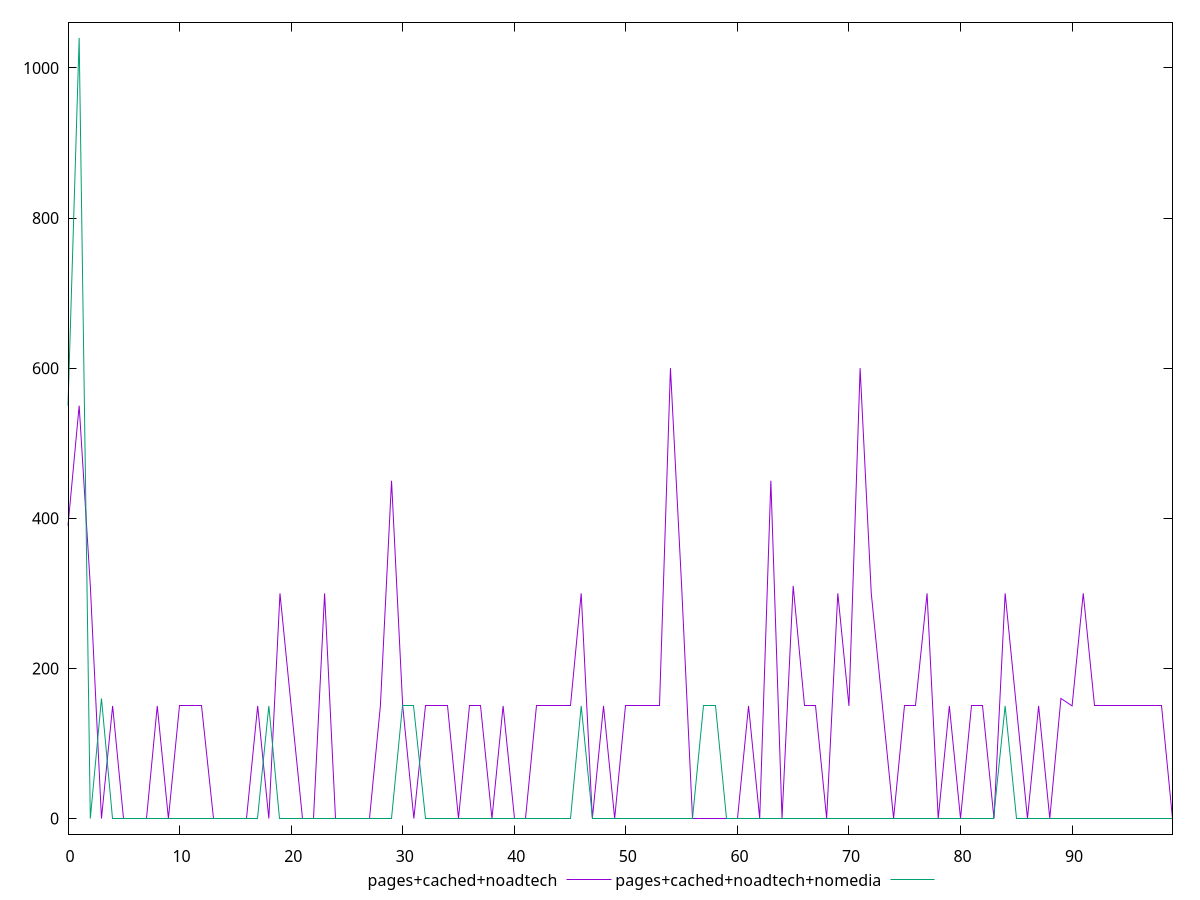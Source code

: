reset

$pagesCachedNoadtech <<EOF
0 390
1 550
2 310
3 0
4 150
5 0
6 0
7 0
8 150
9 0
10 150
11 150
12 150
13 0
14 0
15 0
16 0
17 150
18 0
19 300
20 150
21 0
22 0
23 300
24 0
25 0
26 0
27 0
28 150
29 450
30 150
31 0
32 150
33 150
34 150
35 0
36 150
37 150
38 0
39 150
40 0
41 0
42 150
43 150
44 150
45 150
46 300
47 0
48 150
49 0
50 150
51 150
52 150
53 150
54 600
55 310
56 0
57 0
58 0
59 0
60 0
61 150
62 0
63 450
64 0
65 310
66 150
67 150
68 0
69 300
70 150
71 600
72 300
73 150
74 0
75 150
76 150
77 300
78 0
79 150
80 0
81 150
82 150
83 0
84 300
85 150
86 0
87 150
88 0
89 160
90 150
91 300
92 150
93 150
94 150
95 150
96 150
97 150
98 150
99 0
EOF

$pagesCachedNoadtechNomedia <<EOF
0 550
1 1040
2 0
3 160
4 0
5 0
6 0
7 0
8 0
9 0
10 0
11 0
12 0
13 0
14 0
15 0
16 0
17 0
18 150
19 0
20 0
21 0
22 0
23 0
24 0
25 0
26 0
27 0
28 0
29 0
30 150
31 150
32 0
33 0
34 0
35 0
36 0
37 0
38 0
39 0
40 0
41 0
42 0
43 0
44 0
45 0
46 150
47 0
48 0
49 0
50 0
51 0
52 0
53 0
54 0
55 0
56 0
57 150
58 150
59 0
60 0
61 0
62 0
63 0
64 0
65 0
66 0
67 0
68 0
69 0
70 0
71 0
72 0
73 0
74 0
75 0
76 0
77 0
78 0
79 0
80 0
81 0
82 0
83 0
84 150
85 0
86 0
87 0
88 0
89 0
90 0
91 0
92 0
93 0
94 0
95 0
96 0
97 0
98 0
99 0
EOF

set key outside below
set xrange [0:99]
set yrange [-20.8:1060.8]
set trange [-20.8:1060.8]
set terminal svg size 640, 520 enhanced background rgb 'white'
set output "report_00017_2021-02-10T15-08-03.406Z/uses-http2/comparison/line/2_vs_3.svg"

plot $pagesCachedNoadtech title "pages+cached+noadtech" with line, \
     $pagesCachedNoadtechNomedia title "pages+cached+noadtech+nomedia" with line

reset

